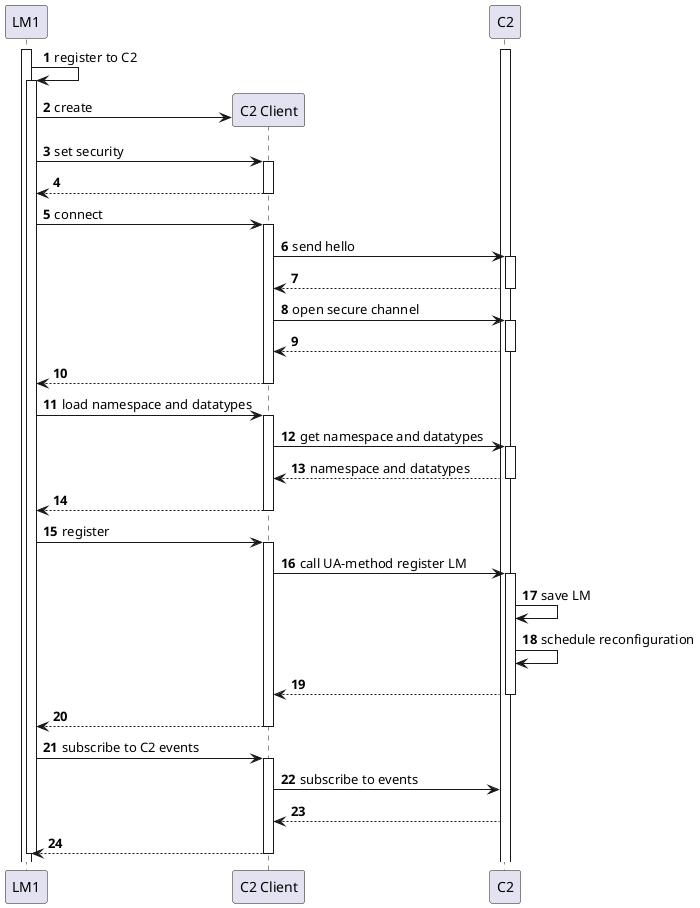@startuml
'https://plantuml.com/sequence-diagram

autonumber
'participant "LM Server" as server order 0
participant LM1 order 1
participant "C2 Client" as Client order 2
participant C2 order 3

activate LM1



'== Connection to C2 ==
activate C2
LM1 -> LM1 : register to C2
activate LM1
LM1 -> Client **: create
'activate Client
'deactivate Client

LM1 -> Client : set security
activate Client
Client --> LM1
deactivate Client

LM1 -> Client : connect
activate Client
Client -> C2 : send hello
activate C2
C2 --> Client
deactivate C2
Client -> C2 : open secure channel
activate C2
C2 --> Client
deactivate C2
Client --> LM1
deactivate Client


LM1 -> Client : load namespace and datatypes
activate Client
Client -> C2 : get namespace and datatypes
activate C2
C2 --> Client : namespace and datatypes
deactivate C2
Client --> LM1
deactivate Client

LM1 -> Client : register
activate Client
Client -> C2 : call UA-method register LM
activate C2
C2 -> C2 : save LM
C2 -> C2 : schedule reconfiguration
C2 --> Client
deactivate C2
Client --> LM1
deactivate Client

LM1 -> Client : subscribe to C2 events
activate Client
Client -> C2 : subscribe to events
C2 --> Client
Client --> LM1
deactivate Client

deactivate LM1


@enduml